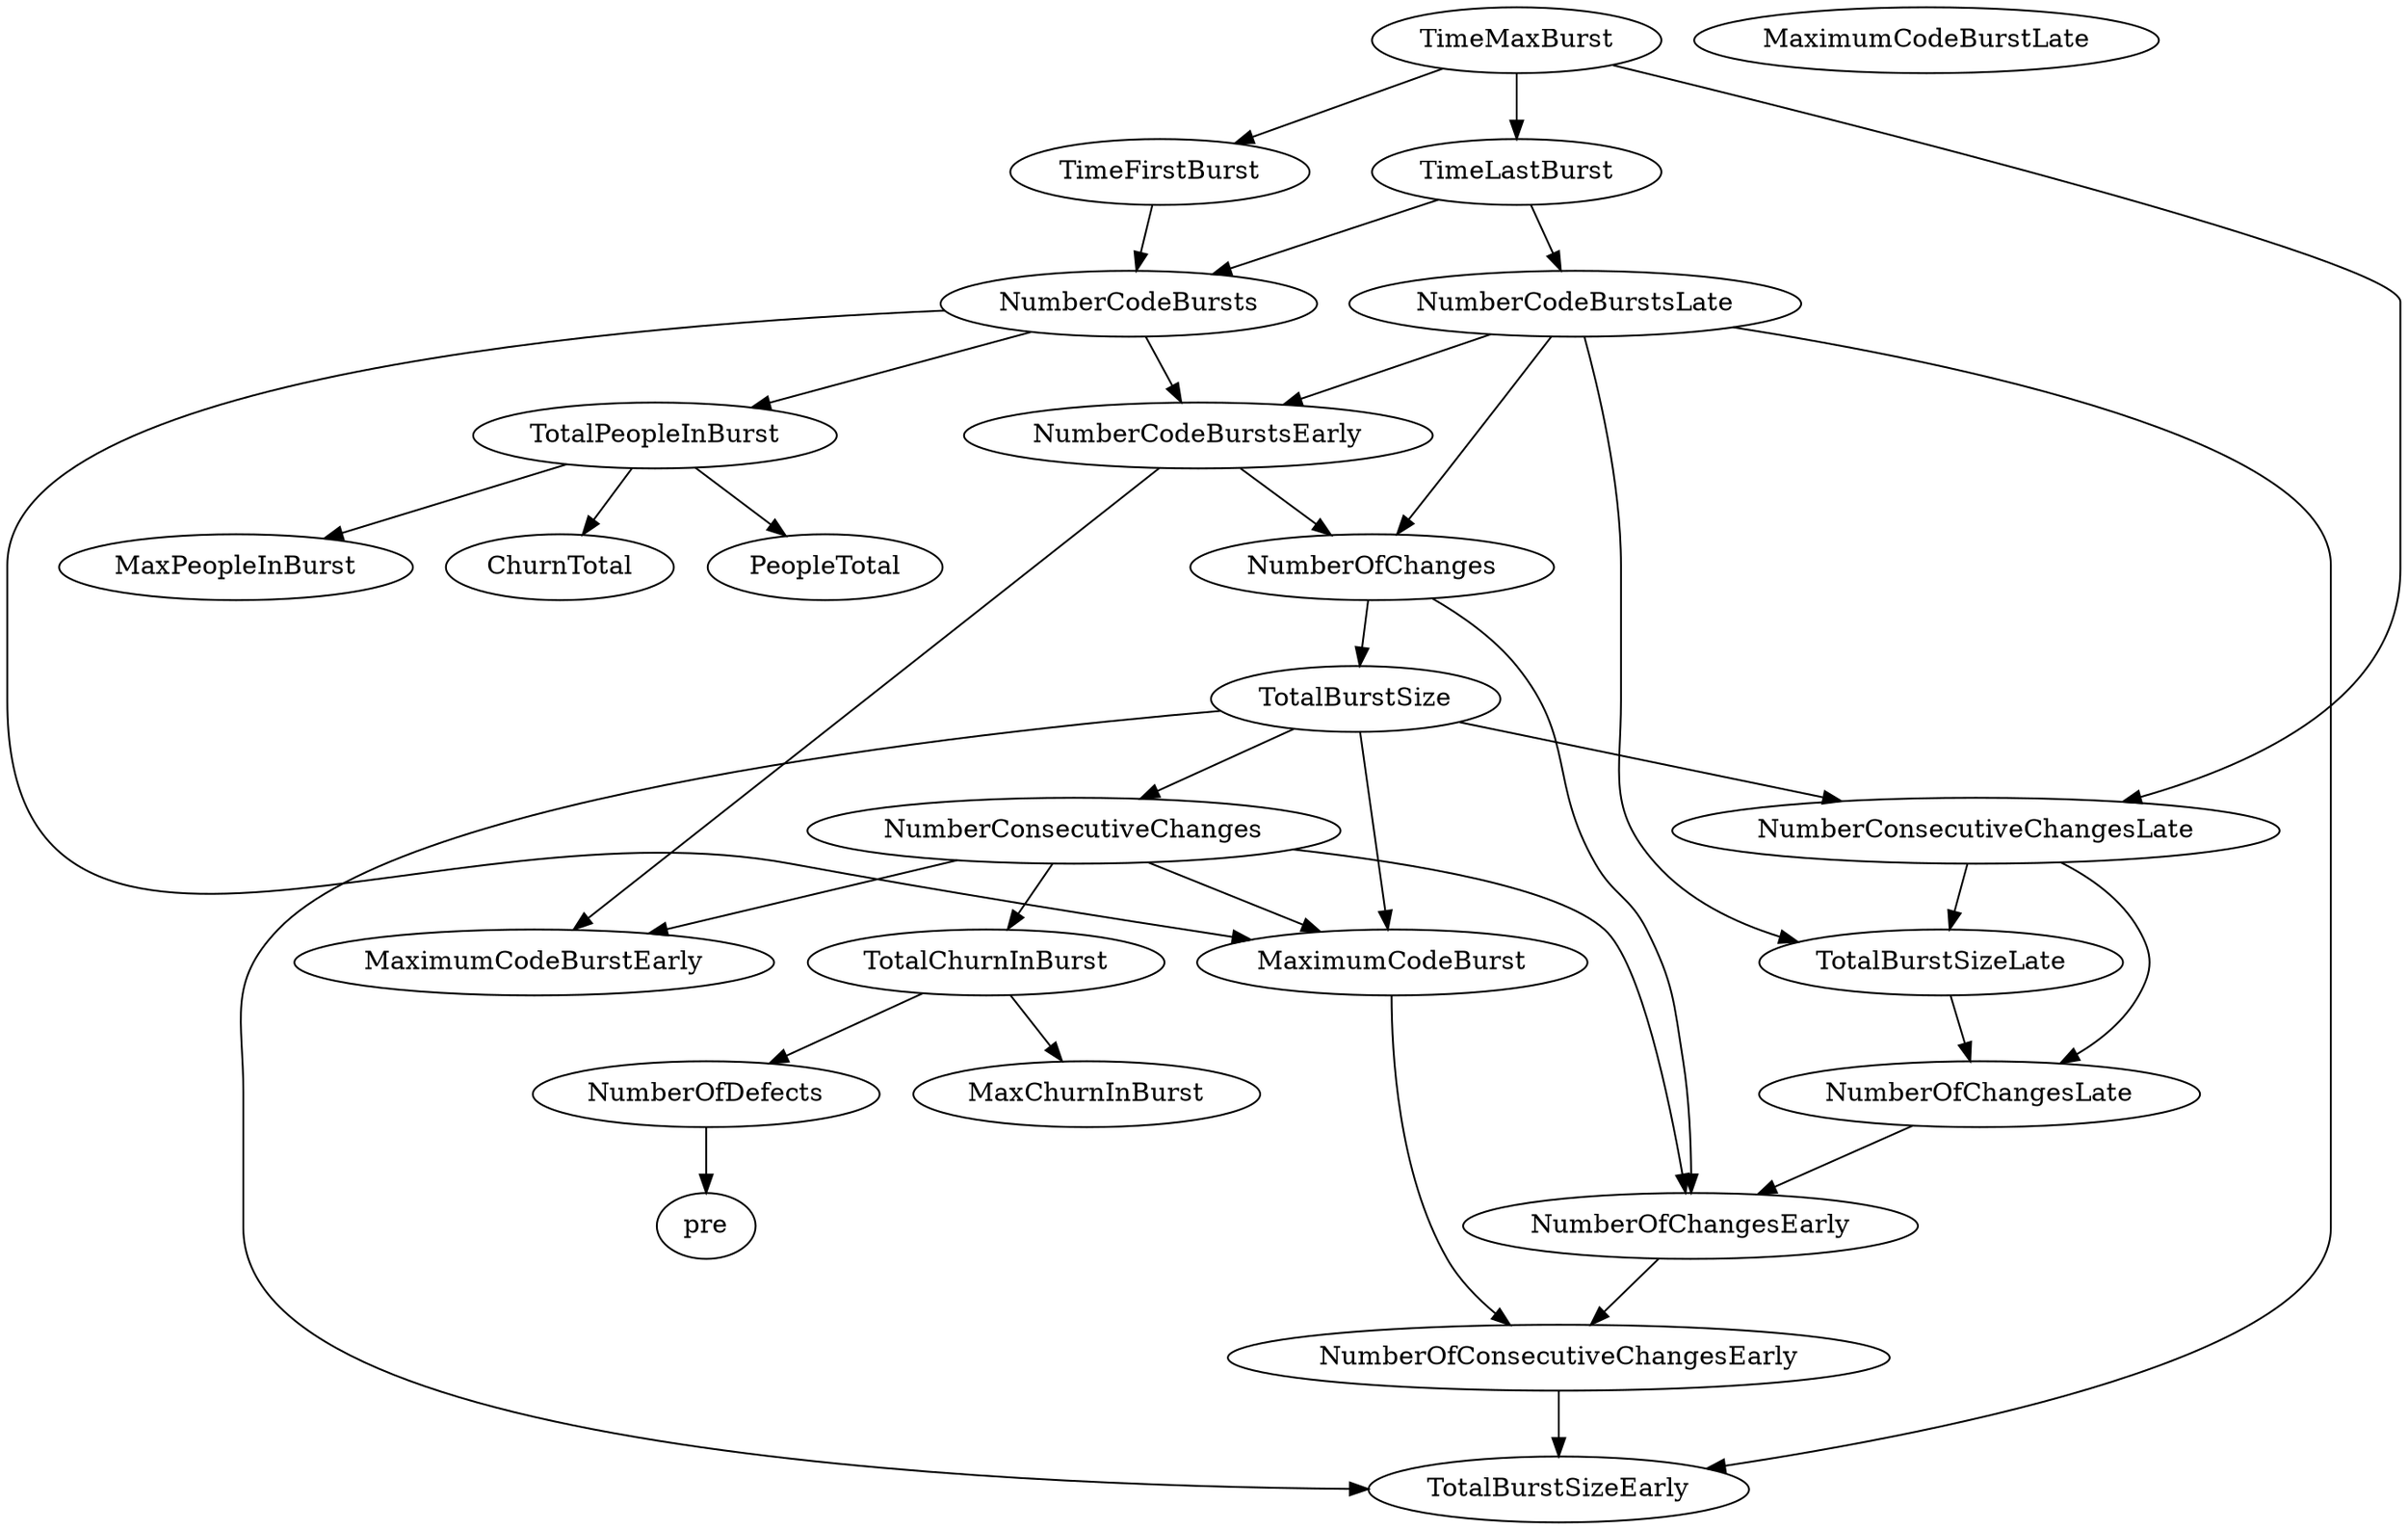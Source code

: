 digraph {
   TotalPeopleInBurst;
   MaximumCodeBurstLate;
   NumberOfChanges;
   MaxPeopleInBurst;
   TotalBurstSizeLate;
   NumberCodeBurstsLate;
   NumberOfChangesLate;
   NumberOfChangesEarly;
   MaxChurnInBurst;
   MaximumCodeBurstEarly;
   NumberCodeBurstsEarly;
   TimeFirstBurst;
   TotalChurnInBurst;
   ChurnTotal;
   MaximumCodeBurst;
   NumberOfConsecutiveChangesEarly;
   NumberConsecutiveChangesLate;
   TotalBurstSizeEarly;
   TotalBurstSize;
   TimeMaxBurst;
   NumberConsecutiveChanges;
   TimeLastBurst;
   NumberCodeBursts;
   PeopleTotal;
   pre;
   NumberOfDefects;
   TotalPeopleInBurst -> MaxPeopleInBurst;
   TotalPeopleInBurst -> ChurnTotal;
   TotalPeopleInBurst -> PeopleTotal;
   NumberOfChanges -> NumberOfChangesEarly;
   NumberOfChanges -> TotalBurstSize;
   TotalBurstSizeLate -> NumberOfChangesLate;
   NumberCodeBurstsLate -> NumberOfChanges;
   NumberCodeBurstsLate -> TotalBurstSizeLate;
   NumberCodeBurstsLate -> NumberCodeBurstsEarly;
   NumberCodeBurstsLate -> TotalBurstSizeEarly;
   NumberOfChangesLate -> NumberOfChangesEarly;
   NumberOfChangesEarly -> NumberOfConsecutiveChangesEarly;
   NumberCodeBurstsEarly -> NumberOfChanges;
   NumberCodeBurstsEarly -> MaximumCodeBurstEarly;
   TimeFirstBurst -> NumberCodeBursts;
   TotalChurnInBurst -> MaxChurnInBurst;
   TotalChurnInBurst -> NumberOfDefects;
   MaximumCodeBurst -> NumberOfConsecutiveChangesEarly;
   NumberOfConsecutiveChangesEarly -> TotalBurstSizeEarly;
   NumberConsecutiveChangesLate -> TotalBurstSizeLate;
   NumberConsecutiveChangesLate -> NumberOfChangesLate;
   TotalBurstSize -> MaximumCodeBurst;
   TotalBurstSize -> NumberConsecutiveChangesLate;
   TotalBurstSize -> TotalBurstSizeEarly;
   TotalBurstSize -> NumberConsecutiveChanges;
   TimeMaxBurst -> TimeFirstBurst;
   TimeMaxBurst -> NumberConsecutiveChangesLate;
   TimeMaxBurst -> TimeLastBurst;
   NumberConsecutiveChanges -> NumberOfChangesEarly;
   NumberConsecutiveChanges -> MaximumCodeBurstEarly;
   NumberConsecutiveChanges -> TotalChurnInBurst;
   NumberConsecutiveChanges -> MaximumCodeBurst;
   TimeLastBurst -> NumberCodeBurstsLate;
   TimeLastBurst -> NumberCodeBursts;
   NumberCodeBursts -> TotalPeopleInBurst;
   NumberCodeBursts -> NumberCodeBurstsEarly;
   NumberCodeBursts -> MaximumCodeBurst;
   NumberOfDefects -> pre;
}
